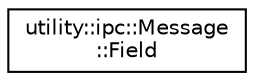 digraph "Graphical Class Hierarchy"
{
 // LATEX_PDF_SIZE
  edge [fontname="Helvetica",fontsize="10",labelfontname="Helvetica",labelfontsize="10"];
  node [fontname="Helvetica",fontsize="10",shape=record];
  rankdir="LR";
  Node0 [label="utility::ipc::Message\l::Field",height=0.2,width=0.4,color="black", fillcolor="white", style="filled",URL="$structutility_1_1ipc_1_1Message_1_1Field.html",tooltip=" "];
}
